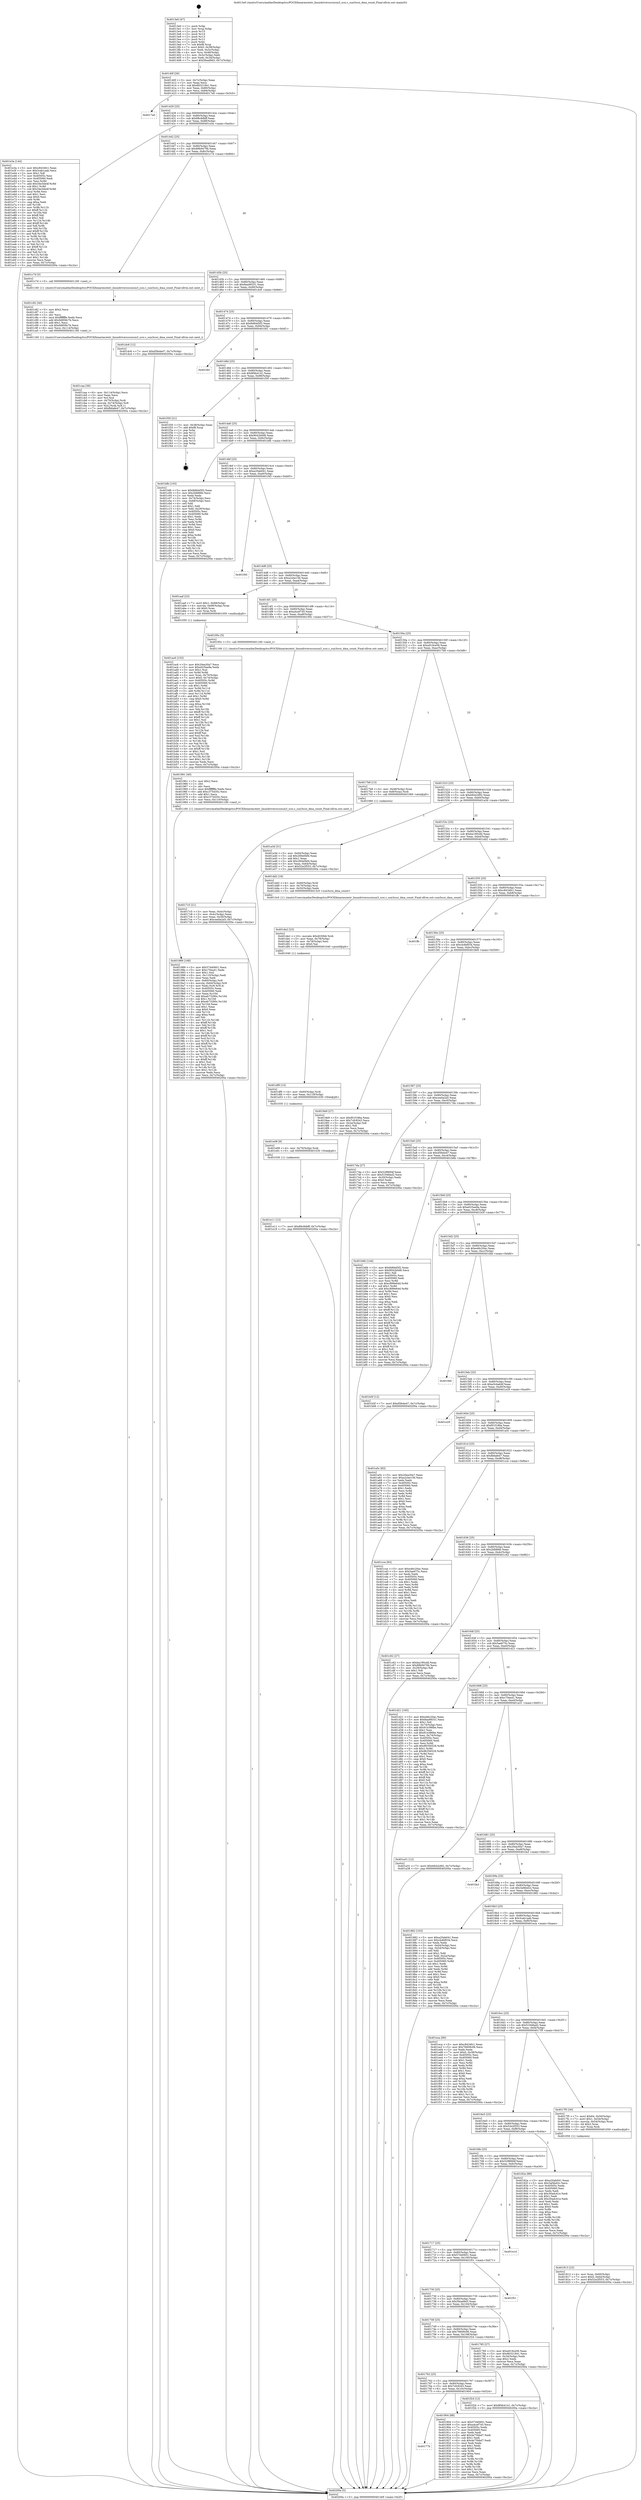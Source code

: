 digraph "0x4013e0" {
  label = "0x4013e0 (/mnt/c/Users/mathe/Desktop/tcc/POCII/binaries/extr_linuxdriversscsisun3_scsi.c_sun3scsi_dma_count_Final-ollvm.out::main(0))"
  labelloc = "t"
  node[shape=record]

  Entry [label="",width=0.3,height=0.3,shape=circle,fillcolor=black,style=filled]
  "0x40140f" [label="{
     0x40140f [26]\l
     | [instrs]\l
     &nbsp;&nbsp;0x40140f \<+3\>: mov -0x7c(%rbp),%eax\l
     &nbsp;&nbsp;0x401412 \<+2\>: mov %eax,%ecx\l
     &nbsp;&nbsp;0x401414 \<+6\>: sub $0x86321841,%ecx\l
     &nbsp;&nbsp;0x40141a \<+3\>: mov %eax,-0x80(%rbp)\l
     &nbsp;&nbsp;0x40141d \<+6\>: mov %ecx,-0x84(%rbp)\l
     &nbsp;&nbsp;0x401423 \<+6\>: je 00000000004017a0 \<main+0x3c0\>\l
  }"]
  "0x4017a0" [label="{
     0x4017a0\l
  }", style=dashed]
  "0x401429" [label="{
     0x401429 [25]\l
     | [instrs]\l
     &nbsp;&nbsp;0x401429 \<+5\>: jmp 000000000040142e \<main+0x4e\>\l
     &nbsp;&nbsp;0x40142e \<+3\>: mov -0x80(%rbp),%eax\l
     &nbsp;&nbsp;0x401431 \<+5\>: sub $0x88c8dbff,%eax\l
     &nbsp;&nbsp;0x401436 \<+6\>: mov %eax,-0x88(%rbp)\l
     &nbsp;&nbsp;0x40143c \<+6\>: je 0000000000401e3a \<main+0xa5a\>\l
  }"]
  Exit [label="",width=0.3,height=0.3,shape=circle,fillcolor=black,style=filled,peripheries=2]
  "0x401e3a" [label="{
     0x401e3a [144]\l
     | [instrs]\l
     &nbsp;&nbsp;0x401e3a \<+5\>: mov $0xc8434fc1,%eax\l
     &nbsp;&nbsp;0x401e3f \<+5\>: mov $0x3cab1aab,%ecx\l
     &nbsp;&nbsp;0x401e44 \<+2\>: mov $0x1,%dl\l
     &nbsp;&nbsp;0x401e46 \<+7\>: mov 0x40505c,%esi\l
     &nbsp;&nbsp;0x401e4d \<+7\>: mov 0x405060,%edi\l
     &nbsp;&nbsp;0x401e54 \<+3\>: mov %esi,%r8d\l
     &nbsp;&nbsp;0x401e57 \<+7\>: add $0x34e3de4f,%r8d\l
     &nbsp;&nbsp;0x401e5e \<+4\>: sub $0x1,%r8d\l
     &nbsp;&nbsp;0x401e62 \<+7\>: sub $0x34e3de4f,%r8d\l
     &nbsp;&nbsp;0x401e69 \<+4\>: imul %r8d,%esi\l
     &nbsp;&nbsp;0x401e6d \<+3\>: and $0x1,%esi\l
     &nbsp;&nbsp;0x401e70 \<+3\>: cmp $0x0,%esi\l
     &nbsp;&nbsp;0x401e73 \<+4\>: sete %r9b\l
     &nbsp;&nbsp;0x401e77 \<+3\>: cmp $0xa,%edi\l
     &nbsp;&nbsp;0x401e7a \<+4\>: setl %r10b\l
     &nbsp;&nbsp;0x401e7e \<+3\>: mov %r9b,%r11b\l
     &nbsp;&nbsp;0x401e81 \<+4\>: xor $0xff,%r11b\l
     &nbsp;&nbsp;0x401e85 \<+3\>: mov %r10b,%bl\l
     &nbsp;&nbsp;0x401e88 \<+3\>: xor $0xff,%bl\l
     &nbsp;&nbsp;0x401e8b \<+3\>: xor $0x1,%dl\l
     &nbsp;&nbsp;0x401e8e \<+3\>: mov %r11b,%r14b\l
     &nbsp;&nbsp;0x401e91 \<+4\>: and $0xff,%r14b\l
     &nbsp;&nbsp;0x401e95 \<+3\>: and %dl,%r9b\l
     &nbsp;&nbsp;0x401e98 \<+3\>: mov %bl,%r15b\l
     &nbsp;&nbsp;0x401e9b \<+4\>: and $0xff,%r15b\l
     &nbsp;&nbsp;0x401e9f \<+3\>: and %dl,%r10b\l
     &nbsp;&nbsp;0x401ea2 \<+3\>: or %r9b,%r14b\l
     &nbsp;&nbsp;0x401ea5 \<+3\>: or %r10b,%r15b\l
     &nbsp;&nbsp;0x401ea8 \<+3\>: xor %r15b,%r14b\l
     &nbsp;&nbsp;0x401eab \<+3\>: or %bl,%r11b\l
     &nbsp;&nbsp;0x401eae \<+4\>: xor $0xff,%r11b\l
     &nbsp;&nbsp;0x401eb2 \<+3\>: or $0x1,%dl\l
     &nbsp;&nbsp;0x401eb5 \<+3\>: and %dl,%r11b\l
     &nbsp;&nbsp;0x401eb8 \<+3\>: or %r11b,%r14b\l
     &nbsp;&nbsp;0x401ebb \<+4\>: test $0x1,%r14b\l
     &nbsp;&nbsp;0x401ebf \<+3\>: cmovne %ecx,%eax\l
     &nbsp;&nbsp;0x401ec2 \<+3\>: mov %eax,-0x7c(%rbp)\l
     &nbsp;&nbsp;0x401ec5 \<+5\>: jmp 000000000040200a \<main+0xc2a\>\l
  }"]
  "0x401442" [label="{
     0x401442 [25]\l
     | [instrs]\l
     &nbsp;&nbsp;0x401442 \<+5\>: jmp 0000000000401447 \<main+0x67\>\l
     &nbsp;&nbsp;0x401447 \<+3\>: mov -0x80(%rbp),%eax\l
     &nbsp;&nbsp;0x40144a \<+5\>: sub $0x89b9470b,%eax\l
     &nbsp;&nbsp;0x40144f \<+6\>: mov %eax,-0x8c(%rbp)\l
     &nbsp;&nbsp;0x401455 \<+6\>: je 0000000000401c7d \<main+0x89d\>\l
  }"]
  "0x401e11" [label="{
     0x401e11 [12]\l
     | [instrs]\l
     &nbsp;&nbsp;0x401e11 \<+7\>: movl $0x88c8dbff,-0x7c(%rbp)\l
     &nbsp;&nbsp;0x401e18 \<+5\>: jmp 000000000040200a \<main+0xc2a\>\l
  }"]
  "0x401c7d" [label="{
     0x401c7d [5]\l
     | [instrs]\l
     &nbsp;&nbsp;0x401c7d \<+5\>: call 0000000000401160 \<next_i\>\l
     | [calls]\l
     &nbsp;&nbsp;0x401160 \{1\} (/mnt/c/Users/mathe/Desktop/tcc/POCII/binaries/extr_linuxdriversscsisun3_scsi.c_sun3scsi_dma_count_Final-ollvm.out::next_i)\l
  }"]
  "0x40145b" [label="{
     0x40145b [25]\l
     | [instrs]\l
     &nbsp;&nbsp;0x40145b \<+5\>: jmp 0000000000401460 \<main+0x80\>\l
     &nbsp;&nbsp;0x401460 \<+3\>: mov -0x80(%rbp),%eax\l
     &nbsp;&nbsp;0x401463 \<+5\>: sub $0x8aa99331,%eax\l
     &nbsp;&nbsp;0x401468 \<+6\>: mov %eax,-0x90(%rbp)\l
     &nbsp;&nbsp;0x40146e \<+6\>: je 0000000000401dc6 \<main+0x9e6\>\l
  }"]
  "0x401e08" [label="{
     0x401e08 [9]\l
     | [instrs]\l
     &nbsp;&nbsp;0x401e08 \<+4\>: mov -0x70(%rbp),%rdi\l
     &nbsp;&nbsp;0x401e0c \<+5\>: call 0000000000401030 \<free@plt\>\l
     | [calls]\l
     &nbsp;&nbsp;0x401030 \{1\} (unknown)\l
  }"]
  "0x401dc6" [label="{
     0x401dc6 [12]\l
     | [instrs]\l
     &nbsp;&nbsp;0x401dc6 \<+7\>: movl $0xd5fe4e47,-0x7c(%rbp)\l
     &nbsp;&nbsp;0x401dcd \<+5\>: jmp 000000000040200a \<main+0xc2a\>\l
  }"]
  "0x401474" [label="{
     0x401474 [25]\l
     | [instrs]\l
     &nbsp;&nbsp;0x401474 \<+5\>: jmp 0000000000401479 \<main+0x99\>\l
     &nbsp;&nbsp;0x401479 \<+3\>: mov -0x80(%rbp),%eax\l
     &nbsp;&nbsp;0x40147c \<+5\>: sub $0x8d84d5f2,%eax\l
     &nbsp;&nbsp;0x401481 \<+6\>: mov %eax,-0x94(%rbp)\l
     &nbsp;&nbsp;0x401487 \<+6\>: je 0000000000401fd1 \<main+0xbf1\>\l
  }"]
  "0x401df9" [label="{
     0x401df9 [15]\l
     | [instrs]\l
     &nbsp;&nbsp;0x401df9 \<+4\>: mov -0x60(%rbp),%rdi\l
     &nbsp;&nbsp;0x401dfd \<+6\>: mov %eax,-0x118(%rbp)\l
     &nbsp;&nbsp;0x401e03 \<+5\>: call 0000000000401030 \<free@plt\>\l
     | [calls]\l
     &nbsp;&nbsp;0x401030 \{1\} (unknown)\l
  }"]
  "0x401fd1" [label="{
     0x401fd1\l
  }", style=dashed]
  "0x40148d" [label="{
     0x40148d [25]\l
     | [instrs]\l
     &nbsp;&nbsp;0x40148d \<+5\>: jmp 0000000000401492 \<main+0xb2\>\l
     &nbsp;&nbsp;0x401492 \<+3\>: mov -0x80(%rbp),%eax\l
     &nbsp;&nbsp;0x401495 \<+5\>: sub $0x8f4b4141,%eax\l
     &nbsp;&nbsp;0x40149a \<+6\>: mov %eax,-0x98(%rbp)\l
     &nbsp;&nbsp;0x4014a0 \<+6\>: je 0000000000401f30 \<main+0xb50\>\l
  }"]
  "0x401de2" [label="{
     0x401de2 [23]\l
     | [instrs]\l
     &nbsp;&nbsp;0x401de2 \<+10\>: movabs $0x4030b6,%rdi\l
     &nbsp;&nbsp;0x401dec \<+3\>: mov %eax,-0x78(%rbp)\l
     &nbsp;&nbsp;0x401def \<+3\>: mov -0x78(%rbp),%esi\l
     &nbsp;&nbsp;0x401df2 \<+2\>: mov $0x0,%al\l
     &nbsp;&nbsp;0x401df4 \<+5\>: call 0000000000401040 \<printf@plt\>\l
     | [calls]\l
     &nbsp;&nbsp;0x401040 \{1\} (unknown)\l
  }"]
  "0x401f30" [label="{
     0x401f30 [21]\l
     | [instrs]\l
     &nbsp;&nbsp;0x401f30 \<+3\>: mov -0x38(%rbp),%eax\l
     &nbsp;&nbsp;0x401f33 \<+7\>: add $0xf8,%rsp\l
     &nbsp;&nbsp;0x401f3a \<+1\>: pop %rbx\l
     &nbsp;&nbsp;0x401f3b \<+2\>: pop %r12\l
     &nbsp;&nbsp;0x401f3d \<+2\>: pop %r13\l
     &nbsp;&nbsp;0x401f3f \<+2\>: pop %r14\l
     &nbsp;&nbsp;0x401f41 \<+2\>: pop %r15\l
     &nbsp;&nbsp;0x401f43 \<+1\>: pop %rbp\l
     &nbsp;&nbsp;0x401f44 \<+1\>: ret\l
  }"]
  "0x4014a6" [label="{
     0x4014a6 [25]\l
     | [instrs]\l
     &nbsp;&nbsp;0x4014a6 \<+5\>: jmp 00000000004014ab \<main+0xcb\>\l
     &nbsp;&nbsp;0x4014ab \<+3\>: mov -0x80(%rbp),%eax\l
     &nbsp;&nbsp;0x4014ae \<+5\>: sub $0x9042b0d6,%eax\l
     &nbsp;&nbsp;0x4014b3 \<+6\>: mov %eax,-0x9c(%rbp)\l
     &nbsp;&nbsp;0x4014b9 \<+6\>: je 0000000000401bfb \<main+0x81b\>\l
  }"]
  "0x401caa" [label="{
     0x401caa [36]\l
     | [instrs]\l
     &nbsp;&nbsp;0x401caa \<+6\>: mov -0x114(%rbp),%ecx\l
     &nbsp;&nbsp;0x401cb0 \<+3\>: imul %eax,%ecx\l
     &nbsp;&nbsp;0x401cb3 \<+3\>: mov %cl,%sil\l
     &nbsp;&nbsp;0x401cb6 \<+4\>: mov -0x70(%rbp),%rdi\l
     &nbsp;&nbsp;0x401cba \<+4\>: movslq -0x74(%rbp),%r8\l
     &nbsp;&nbsp;0x401cbe \<+4\>: mov %sil,(%rdi,%r8,1)\l
     &nbsp;&nbsp;0x401cc2 \<+7\>: movl $0xfb6afe47,-0x7c(%rbp)\l
     &nbsp;&nbsp;0x401cc9 \<+5\>: jmp 000000000040200a \<main+0xc2a\>\l
  }"]
  "0x401bfb" [label="{
     0x401bfb [103]\l
     | [instrs]\l
     &nbsp;&nbsp;0x401bfb \<+5\>: mov $0x8d84d5f2,%eax\l
     &nbsp;&nbsp;0x401c00 \<+5\>: mov $0x2bfd66b,%ecx\l
     &nbsp;&nbsp;0x401c05 \<+2\>: xor %edx,%edx\l
     &nbsp;&nbsp;0x401c07 \<+3\>: mov -0x74(%rbp),%esi\l
     &nbsp;&nbsp;0x401c0a \<+3\>: cmp -0x68(%rbp),%esi\l
     &nbsp;&nbsp;0x401c0d \<+4\>: setl %dil\l
     &nbsp;&nbsp;0x401c11 \<+4\>: and $0x1,%dil\l
     &nbsp;&nbsp;0x401c15 \<+4\>: mov %dil,-0x29(%rbp)\l
     &nbsp;&nbsp;0x401c19 \<+7\>: mov 0x40505c,%esi\l
     &nbsp;&nbsp;0x401c20 \<+8\>: mov 0x405060,%r8d\l
     &nbsp;&nbsp;0x401c28 \<+3\>: sub $0x1,%edx\l
     &nbsp;&nbsp;0x401c2b \<+3\>: mov %esi,%r9d\l
     &nbsp;&nbsp;0x401c2e \<+3\>: add %edx,%r9d\l
     &nbsp;&nbsp;0x401c31 \<+4\>: imul %r9d,%esi\l
     &nbsp;&nbsp;0x401c35 \<+3\>: and $0x1,%esi\l
     &nbsp;&nbsp;0x401c38 \<+3\>: cmp $0x0,%esi\l
     &nbsp;&nbsp;0x401c3b \<+4\>: sete %dil\l
     &nbsp;&nbsp;0x401c3f \<+4\>: cmp $0xa,%r8d\l
     &nbsp;&nbsp;0x401c43 \<+4\>: setl %r10b\l
     &nbsp;&nbsp;0x401c47 \<+3\>: mov %dil,%r11b\l
     &nbsp;&nbsp;0x401c4a \<+3\>: and %r10b,%r11b\l
     &nbsp;&nbsp;0x401c4d \<+3\>: xor %r10b,%dil\l
     &nbsp;&nbsp;0x401c50 \<+3\>: or %dil,%r11b\l
     &nbsp;&nbsp;0x401c53 \<+4\>: test $0x1,%r11b\l
     &nbsp;&nbsp;0x401c57 \<+3\>: cmovne %ecx,%eax\l
     &nbsp;&nbsp;0x401c5a \<+3\>: mov %eax,-0x7c(%rbp)\l
     &nbsp;&nbsp;0x401c5d \<+5\>: jmp 000000000040200a \<main+0xc2a\>\l
  }"]
  "0x4014bf" [label="{
     0x4014bf [25]\l
     | [instrs]\l
     &nbsp;&nbsp;0x4014bf \<+5\>: jmp 00000000004014c4 \<main+0xe4\>\l
     &nbsp;&nbsp;0x4014c4 \<+3\>: mov -0x80(%rbp),%eax\l
     &nbsp;&nbsp;0x4014c7 \<+5\>: sub $0xa20ab041,%eax\l
     &nbsp;&nbsp;0x4014cc \<+6\>: mov %eax,-0xa0(%rbp)\l
     &nbsp;&nbsp;0x4014d2 \<+6\>: je 0000000000401f45 \<main+0xb65\>\l
  }"]
  "0x401c82" [label="{
     0x401c82 [40]\l
     | [instrs]\l
     &nbsp;&nbsp;0x401c82 \<+5\>: mov $0x2,%ecx\l
     &nbsp;&nbsp;0x401c87 \<+1\>: cltd\l
     &nbsp;&nbsp;0x401c88 \<+2\>: idiv %ecx\l
     &nbsp;&nbsp;0x401c8a \<+6\>: imul $0xfffffffe,%edx,%ecx\l
     &nbsp;&nbsp;0x401c90 \<+6\>: add $0x9d958c7b,%ecx\l
     &nbsp;&nbsp;0x401c96 \<+3\>: add $0x1,%ecx\l
     &nbsp;&nbsp;0x401c99 \<+6\>: sub $0x9d958c7b,%ecx\l
     &nbsp;&nbsp;0x401c9f \<+6\>: mov %ecx,-0x114(%rbp)\l
     &nbsp;&nbsp;0x401ca5 \<+5\>: call 0000000000401160 \<next_i\>\l
     | [calls]\l
     &nbsp;&nbsp;0x401160 \{1\} (/mnt/c/Users/mathe/Desktop/tcc/POCII/binaries/extr_linuxdriversscsisun3_scsi.c_sun3scsi_dma_count_Final-ollvm.out::next_i)\l
  }"]
  "0x401f45" [label="{
     0x401f45\l
  }", style=dashed]
  "0x4014d8" [label="{
     0x4014d8 [25]\l
     | [instrs]\l
     &nbsp;&nbsp;0x4014d8 \<+5\>: jmp 00000000004014dd \<main+0xfd\>\l
     &nbsp;&nbsp;0x4014dd \<+3\>: mov -0x80(%rbp),%eax\l
     &nbsp;&nbsp;0x4014e0 \<+5\>: sub $0xa2cbe156,%eax\l
     &nbsp;&nbsp;0x4014e5 \<+6\>: mov %eax,-0xa4(%rbp)\l
     &nbsp;&nbsp;0x4014eb \<+6\>: je 0000000000401aaf \<main+0x6cf\>\l
  }"]
  "0x401ac6" [label="{
     0x401ac6 [153]\l
     | [instrs]\l
     &nbsp;&nbsp;0x401ac6 \<+5\>: mov $0x20ea30a7,%ecx\l
     &nbsp;&nbsp;0x401acb \<+5\>: mov $0xe025ee9a,%edx\l
     &nbsp;&nbsp;0x401ad0 \<+3\>: mov $0x1,%sil\l
     &nbsp;&nbsp;0x401ad3 \<+3\>: xor %r8d,%r8d\l
     &nbsp;&nbsp;0x401ad6 \<+4\>: mov %rax,-0x70(%rbp)\l
     &nbsp;&nbsp;0x401ada \<+7\>: movl $0x0,-0x74(%rbp)\l
     &nbsp;&nbsp;0x401ae1 \<+8\>: mov 0x40505c,%r9d\l
     &nbsp;&nbsp;0x401ae9 \<+8\>: mov 0x405060,%r10d\l
     &nbsp;&nbsp;0x401af1 \<+4\>: sub $0x1,%r8d\l
     &nbsp;&nbsp;0x401af5 \<+3\>: mov %r9d,%r11d\l
     &nbsp;&nbsp;0x401af8 \<+3\>: add %r8d,%r11d\l
     &nbsp;&nbsp;0x401afb \<+4\>: imul %r11d,%r9d\l
     &nbsp;&nbsp;0x401aff \<+4\>: and $0x1,%r9d\l
     &nbsp;&nbsp;0x401b03 \<+4\>: cmp $0x0,%r9d\l
     &nbsp;&nbsp;0x401b07 \<+3\>: sete %bl\l
     &nbsp;&nbsp;0x401b0a \<+4\>: cmp $0xa,%r10d\l
     &nbsp;&nbsp;0x401b0e \<+4\>: setl %r14b\l
     &nbsp;&nbsp;0x401b12 \<+3\>: mov %bl,%r15b\l
     &nbsp;&nbsp;0x401b15 \<+4\>: xor $0xff,%r15b\l
     &nbsp;&nbsp;0x401b19 \<+3\>: mov %r14b,%r12b\l
     &nbsp;&nbsp;0x401b1c \<+4\>: xor $0xff,%r12b\l
     &nbsp;&nbsp;0x401b20 \<+4\>: xor $0x1,%sil\l
     &nbsp;&nbsp;0x401b24 \<+3\>: mov %r15b,%r13b\l
     &nbsp;&nbsp;0x401b27 \<+4\>: and $0xff,%r13b\l
     &nbsp;&nbsp;0x401b2b \<+3\>: and %sil,%bl\l
     &nbsp;&nbsp;0x401b2e \<+3\>: mov %r12b,%al\l
     &nbsp;&nbsp;0x401b31 \<+2\>: and $0xff,%al\l
     &nbsp;&nbsp;0x401b33 \<+3\>: and %sil,%r14b\l
     &nbsp;&nbsp;0x401b36 \<+3\>: or %bl,%r13b\l
     &nbsp;&nbsp;0x401b39 \<+3\>: or %r14b,%al\l
     &nbsp;&nbsp;0x401b3c \<+3\>: xor %al,%r13b\l
     &nbsp;&nbsp;0x401b3f \<+3\>: or %r12b,%r15b\l
     &nbsp;&nbsp;0x401b42 \<+4\>: xor $0xff,%r15b\l
     &nbsp;&nbsp;0x401b46 \<+4\>: or $0x1,%sil\l
     &nbsp;&nbsp;0x401b4a \<+3\>: and %sil,%r15b\l
     &nbsp;&nbsp;0x401b4d \<+3\>: or %r15b,%r13b\l
     &nbsp;&nbsp;0x401b50 \<+4\>: test $0x1,%r13b\l
     &nbsp;&nbsp;0x401b54 \<+3\>: cmovne %edx,%ecx\l
     &nbsp;&nbsp;0x401b57 \<+3\>: mov %ecx,-0x7c(%rbp)\l
     &nbsp;&nbsp;0x401b5a \<+5\>: jmp 000000000040200a \<main+0xc2a\>\l
  }"]
  "0x401aaf" [label="{
     0x401aaf [23]\l
     | [instrs]\l
     &nbsp;&nbsp;0x401aaf \<+7\>: movl $0x1,-0x68(%rbp)\l
     &nbsp;&nbsp;0x401ab6 \<+4\>: movslq -0x68(%rbp),%rax\l
     &nbsp;&nbsp;0x401aba \<+4\>: shl $0x0,%rax\l
     &nbsp;&nbsp;0x401abe \<+3\>: mov %rax,%rdi\l
     &nbsp;&nbsp;0x401ac1 \<+5\>: call 0000000000401050 \<malloc@plt\>\l
     | [calls]\l
     &nbsp;&nbsp;0x401050 \{1\} (unknown)\l
  }"]
  "0x4014f1" [label="{
     0x4014f1 [25]\l
     | [instrs]\l
     &nbsp;&nbsp;0x4014f1 \<+5\>: jmp 00000000004014f6 \<main+0x116\>\l
     &nbsp;&nbsp;0x4014f6 \<+3\>: mov -0x80(%rbp),%eax\l
     &nbsp;&nbsp;0x4014f9 \<+5\>: sub $0xa4cef745,%eax\l
     &nbsp;&nbsp;0x4014fe \<+6\>: mov %eax,-0xa8(%rbp)\l
     &nbsp;&nbsp;0x401504 \<+6\>: je 000000000040195c \<main+0x57c\>\l
  }"]
  "0x401989" [label="{
     0x401989 [168]\l
     | [instrs]\l
     &nbsp;&nbsp;0x401989 \<+5\>: mov $0x57d40601,%ecx\l
     &nbsp;&nbsp;0x40198e \<+5\>: mov $0xc70ea41,%edx\l
     &nbsp;&nbsp;0x401993 \<+3\>: mov $0x1,%sil\l
     &nbsp;&nbsp;0x401996 \<+6\>: mov -0x110(%rbp),%edi\l
     &nbsp;&nbsp;0x40199c \<+3\>: imul %eax,%edi\l
     &nbsp;&nbsp;0x40199f \<+4\>: mov -0x60(%rbp),%r8\l
     &nbsp;&nbsp;0x4019a3 \<+4\>: movslq -0x64(%rbp),%r9\l
     &nbsp;&nbsp;0x4019a7 \<+4\>: mov %edi,(%r8,%r9,4)\l
     &nbsp;&nbsp;0x4019ab \<+7\>: mov 0x40505c,%eax\l
     &nbsp;&nbsp;0x4019b2 \<+7\>: mov 0x405060,%edi\l
     &nbsp;&nbsp;0x4019b9 \<+3\>: mov %eax,%r10d\l
     &nbsp;&nbsp;0x4019bc \<+7\>: add $0xeb73280c,%r10d\l
     &nbsp;&nbsp;0x4019c3 \<+4\>: sub $0x1,%r10d\l
     &nbsp;&nbsp;0x4019c7 \<+7\>: sub $0xeb73280c,%r10d\l
     &nbsp;&nbsp;0x4019ce \<+4\>: imul %r10d,%eax\l
     &nbsp;&nbsp;0x4019d2 \<+3\>: and $0x1,%eax\l
     &nbsp;&nbsp;0x4019d5 \<+3\>: cmp $0x0,%eax\l
     &nbsp;&nbsp;0x4019d8 \<+4\>: sete %r11b\l
     &nbsp;&nbsp;0x4019dc \<+3\>: cmp $0xa,%edi\l
     &nbsp;&nbsp;0x4019df \<+3\>: setl %bl\l
     &nbsp;&nbsp;0x4019e2 \<+3\>: mov %r11b,%r14b\l
     &nbsp;&nbsp;0x4019e5 \<+4\>: xor $0xff,%r14b\l
     &nbsp;&nbsp;0x4019e9 \<+3\>: mov %bl,%r15b\l
     &nbsp;&nbsp;0x4019ec \<+4\>: xor $0xff,%r15b\l
     &nbsp;&nbsp;0x4019f0 \<+4\>: xor $0x1,%sil\l
     &nbsp;&nbsp;0x4019f4 \<+3\>: mov %r14b,%r12b\l
     &nbsp;&nbsp;0x4019f7 \<+4\>: and $0xff,%r12b\l
     &nbsp;&nbsp;0x4019fb \<+3\>: and %sil,%r11b\l
     &nbsp;&nbsp;0x4019fe \<+3\>: mov %r15b,%r13b\l
     &nbsp;&nbsp;0x401a01 \<+4\>: and $0xff,%r13b\l
     &nbsp;&nbsp;0x401a05 \<+3\>: and %sil,%bl\l
     &nbsp;&nbsp;0x401a08 \<+3\>: or %r11b,%r12b\l
     &nbsp;&nbsp;0x401a0b \<+3\>: or %bl,%r13b\l
     &nbsp;&nbsp;0x401a0e \<+3\>: xor %r13b,%r12b\l
     &nbsp;&nbsp;0x401a11 \<+3\>: or %r15b,%r14b\l
     &nbsp;&nbsp;0x401a14 \<+4\>: xor $0xff,%r14b\l
     &nbsp;&nbsp;0x401a18 \<+4\>: or $0x1,%sil\l
     &nbsp;&nbsp;0x401a1c \<+3\>: and %sil,%r14b\l
     &nbsp;&nbsp;0x401a1f \<+3\>: or %r14b,%r12b\l
     &nbsp;&nbsp;0x401a22 \<+4\>: test $0x1,%r12b\l
     &nbsp;&nbsp;0x401a26 \<+3\>: cmovne %edx,%ecx\l
     &nbsp;&nbsp;0x401a29 \<+3\>: mov %ecx,-0x7c(%rbp)\l
     &nbsp;&nbsp;0x401a2c \<+5\>: jmp 000000000040200a \<main+0xc2a\>\l
  }"]
  "0x40195c" [label="{
     0x40195c [5]\l
     | [instrs]\l
     &nbsp;&nbsp;0x40195c \<+5\>: call 0000000000401160 \<next_i\>\l
     | [calls]\l
     &nbsp;&nbsp;0x401160 \{1\} (/mnt/c/Users/mathe/Desktop/tcc/POCII/binaries/extr_linuxdriversscsisun3_scsi.c_sun3scsi_dma_count_Final-ollvm.out::next_i)\l
  }"]
  "0x40150a" [label="{
     0x40150a [25]\l
     | [instrs]\l
     &nbsp;&nbsp;0x40150a \<+5\>: jmp 000000000040150f \<main+0x12f\>\l
     &nbsp;&nbsp;0x40150f \<+3\>: mov -0x80(%rbp),%eax\l
     &nbsp;&nbsp;0x401512 \<+5\>: sub $0xa919ce56,%eax\l
     &nbsp;&nbsp;0x401517 \<+6\>: mov %eax,-0xac(%rbp)\l
     &nbsp;&nbsp;0x40151d \<+6\>: je 00000000004017b8 \<main+0x3d8\>\l
  }"]
  "0x401961" [label="{
     0x401961 [40]\l
     | [instrs]\l
     &nbsp;&nbsp;0x401961 \<+5\>: mov $0x2,%ecx\l
     &nbsp;&nbsp;0x401966 \<+1\>: cltd\l
     &nbsp;&nbsp;0x401967 \<+2\>: idiv %ecx\l
     &nbsp;&nbsp;0x401969 \<+6\>: imul $0xfffffffe,%edx,%ecx\l
     &nbsp;&nbsp;0x40196f \<+6\>: add $0xc375d35c,%ecx\l
     &nbsp;&nbsp;0x401975 \<+3\>: add $0x1,%ecx\l
     &nbsp;&nbsp;0x401978 \<+6\>: sub $0xc375d35c,%ecx\l
     &nbsp;&nbsp;0x40197e \<+6\>: mov %ecx,-0x110(%rbp)\l
     &nbsp;&nbsp;0x401984 \<+5\>: call 0000000000401160 \<next_i\>\l
     | [calls]\l
     &nbsp;&nbsp;0x401160 \{1\} (/mnt/c/Users/mathe/Desktop/tcc/POCII/binaries/extr_linuxdriversscsisun3_scsi.c_sun3scsi_dma_count_Final-ollvm.out::next_i)\l
  }"]
  "0x4017b8" [label="{
     0x4017b8 [13]\l
     | [instrs]\l
     &nbsp;&nbsp;0x4017b8 \<+4\>: mov -0x48(%rbp),%rax\l
     &nbsp;&nbsp;0x4017bc \<+4\>: mov 0x8(%rax),%rdi\l
     &nbsp;&nbsp;0x4017c0 \<+5\>: call 0000000000401060 \<atoi@plt\>\l
     | [calls]\l
     &nbsp;&nbsp;0x401060 \{1\} (unknown)\l
  }"]
  "0x401523" [label="{
     0x401523 [25]\l
     | [instrs]\l
     &nbsp;&nbsp;0x401523 \<+5\>: jmp 0000000000401528 \<main+0x148\>\l
     &nbsp;&nbsp;0x401528 \<+3\>: mov -0x80(%rbp),%eax\l
     &nbsp;&nbsp;0x40152b \<+5\>: sub $0xb9cb2d92,%eax\l
     &nbsp;&nbsp;0x401530 \<+6\>: mov %eax,-0xb0(%rbp)\l
     &nbsp;&nbsp;0x401536 \<+6\>: je 0000000000401a3d \<main+0x65d\>\l
  }"]
  "0x40177b" [label="{
     0x40177b\l
  }", style=dashed]
  "0x401a3d" [label="{
     0x401a3d [31]\l
     | [instrs]\l
     &nbsp;&nbsp;0x401a3d \<+3\>: mov -0x64(%rbp),%eax\l
     &nbsp;&nbsp;0x401a40 \<+5\>: sub $0x260e0bf4,%eax\l
     &nbsp;&nbsp;0x401a45 \<+3\>: add $0x1,%eax\l
     &nbsp;&nbsp;0x401a48 \<+5\>: add $0x260e0bf4,%eax\l
     &nbsp;&nbsp;0x401a4d \<+3\>: mov %eax,-0x64(%rbp)\l
     &nbsp;&nbsp;0x401a50 \<+7\>: movl $0x52e2f553,-0x7c(%rbp)\l
     &nbsp;&nbsp;0x401a57 \<+5\>: jmp 000000000040200a \<main+0xc2a\>\l
  }"]
  "0x40153c" [label="{
     0x40153c [25]\l
     | [instrs]\l
     &nbsp;&nbsp;0x40153c \<+5\>: jmp 0000000000401541 \<main+0x161\>\l
     &nbsp;&nbsp;0x401541 \<+3\>: mov -0x80(%rbp),%eax\l
     &nbsp;&nbsp;0x401544 \<+5\>: sub $0xba190cdd,%eax\l
     &nbsp;&nbsp;0x401549 \<+6\>: mov %eax,-0xb4(%rbp)\l
     &nbsp;&nbsp;0x40154f \<+6\>: je 0000000000401dd2 \<main+0x9f2\>\l
  }"]
  "0x401904" [label="{
     0x401904 [88]\l
     | [instrs]\l
     &nbsp;&nbsp;0x401904 \<+5\>: mov $0x57d40601,%eax\l
     &nbsp;&nbsp;0x401909 \<+5\>: mov $0xa4cef745,%ecx\l
     &nbsp;&nbsp;0x40190e \<+7\>: mov 0x40505c,%edx\l
     &nbsp;&nbsp;0x401915 \<+7\>: mov 0x405060,%esi\l
     &nbsp;&nbsp;0x40191c \<+2\>: mov %edx,%edi\l
     &nbsp;&nbsp;0x40191e \<+6\>: add $0x4e75bbd7,%edi\l
     &nbsp;&nbsp;0x401924 \<+3\>: sub $0x1,%edi\l
     &nbsp;&nbsp;0x401927 \<+6\>: sub $0x4e75bbd7,%edi\l
     &nbsp;&nbsp;0x40192d \<+3\>: imul %edi,%edx\l
     &nbsp;&nbsp;0x401930 \<+3\>: and $0x1,%edx\l
     &nbsp;&nbsp;0x401933 \<+3\>: cmp $0x0,%edx\l
     &nbsp;&nbsp;0x401936 \<+4\>: sete %r8b\l
     &nbsp;&nbsp;0x40193a \<+3\>: cmp $0xa,%esi\l
     &nbsp;&nbsp;0x40193d \<+4\>: setl %r9b\l
     &nbsp;&nbsp;0x401941 \<+3\>: mov %r8b,%r10b\l
     &nbsp;&nbsp;0x401944 \<+3\>: and %r9b,%r10b\l
     &nbsp;&nbsp;0x401947 \<+3\>: xor %r9b,%r8b\l
     &nbsp;&nbsp;0x40194a \<+3\>: or %r8b,%r10b\l
     &nbsp;&nbsp;0x40194d \<+4\>: test $0x1,%r10b\l
     &nbsp;&nbsp;0x401951 \<+3\>: cmovne %ecx,%eax\l
     &nbsp;&nbsp;0x401954 \<+3\>: mov %eax,-0x7c(%rbp)\l
     &nbsp;&nbsp;0x401957 \<+5\>: jmp 000000000040200a \<main+0xc2a\>\l
  }"]
  "0x401dd2" [label="{
     0x401dd2 [16]\l
     | [instrs]\l
     &nbsp;&nbsp;0x401dd2 \<+4\>: mov -0x60(%rbp),%rdi\l
     &nbsp;&nbsp;0x401dd6 \<+4\>: mov -0x70(%rbp),%rsi\l
     &nbsp;&nbsp;0x401dda \<+3\>: mov -0x50(%rbp),%edx\l
     &nbsp;&nbsp;0x401ddd \<+5\>: call 00000000004013c0 \<sun3scsi_dma_count\>\l
     | [calls]\l
     &nbsp;&nbsp;0x4013c0 \{1\} (/mnt/c/Users/mathe/Desktop/tcc/POCII/binaries/extr_linuxdriversscsisun3_scsi.c_sun3scsi_dma_count_Final-ollvm.out::sun3scsi_dma_count)\l
  }"]
  "0x401555" [label="{
     0x401555 [25]\l
     | [instrs]\l
     &nbsp;&nbsp;0x401555 \<+5\>: jmp 000000000040155a \<main+0x17a\>\l
     &nbsp;&nbsp;0x40155a \<+3\>: mov -0x80(%rbp),%eax\l
     &nbsp;&nbsp;0x40155d \<+5\>: sub $0xc8434fc1,%eax\l
     &nbsp;&nbsp;0x401562 \<+6\>: mov %eax,-0xb8(%rbp)\l
     &nbsp;&nbsp;0x401568 \<+6\>: je 0000000000401ffc \<main+0xc1c\>\l
  }"]
  "0x401762" [label="{
     0x401762 [25]\l
     | [instrs]\l
     &nbsp;&nbsp;0x401762 \<+5\>: jmp 0000000000401767 \<main+0x387\>\l
     &nbsp;&nbsp;0x401767 \<+3\>: mov -0x80(%rbp),%eax\l
     &nbsp;&nbsp;0x40176a \<+5\>: sub $0x7cfc9343,%eax\l
     &nbsp;&nbsp;0x40176f \<+6\>: mov %eax,-0x10c(%rbp)\l
     &nbsp;&nbsp;0x401775 \<+6\>: je 0000000000401904 \<main+0x524\>\l
  }"]
  "0x401ffc" [label="{
     0x401ffc\l
  }", style=dashed]
  "0x40156e" [label="{
     0x40156e [25]\l
     | [instrs]\l
     &nbsp;&nbsp;0x40156e \<+5\>: jmp 0000000000401573 \<main+0x193\>\l
     &nbsp;&nbsp;0x401573 \<+3\>: mov -0x80(%rbp),%eax\l
     &nbsp;&nbsp;0x401576 \<+5\>: sub $0xcb4bf034,%eax\l
     &nbsp;&nbsp;0x40157b \<+6\>: mov %eax,-0xbc(%rbp)\l
     &nbsp;&nbsp;0x401581 \<+6\>: je 00000000004018e9 \<main+0x509\>\l
  }"]
  "0x401f24" [label="{
     0x401f24 [12]\l
     | [instrs]\l
     &nbsp;&nbsp;0x401f24 \<+7\>: movl $0x8f4b4141,-0x7c(%rbp)\l
     &nbsp;&nbsp;0x401f2b \<+5\>: jmp 000000000040200a \<main+0xc2a\>\l
  }"]
  "0x4018e9" [label="{
     0x4018e9 [27]\l
     | [instrs]\l
     &nbsp;&nbsp;0x4018e9 \<+5\>: mov $0xf01f186a,%eax\l
     &nbsp;&nbsp;0x4018ee \<+5\>: mov $0x7cfc9343,%ecx\l
     &nbsp;&nbsp;0x4018f3 \<+3\>: mov -0x2a(%rbp),%dl\l
     &nbsp;&nbsp;0x4018f6 \<+3\>: test $0x1,%dl\l
     &nbsp;&nbsp;0x4018f9 \<+3\>: cmovne %ecx,%eax\l
     &nbsp;&nbsp;0x4018fc \<+3\>: mov %eax,-0x7c(%rbp)\l
     &nbsp;&nbsp;0x4018ff \<+5\>: jmp 000000000040200a \<main+0xc2a\>\l
  }"]
  "0x401587" [label="{
     0x401587 [25]\l
     | [instrs]\l
     &nbsp;&nbsp;0x401587 \<+5\>: jmp 000000000040158c \<main+0x1ac\>\l
     &nbsp;&nbsp;0x40158c \<+3\>: mov -0x80(%rbp),%eax\l
     &nbsp;&nbsp;0x40158f \<+5\>: sub $0xcea0a2a5,%eax\l
     &nbsp;&nbsp;0x401594 \<+6\>: mov %eax,-0xc0(%rbp)\l
     &nbsp;&nbsp;0x40159a \<+6\>: je 00000000004017da \<main+0x3fa\>\l
  }"]
  "0x401813" [label="{
     0x401813 [23]\l
     | [instrs]\l
     &nbsp;&nbsp;0x401813 \<+4\>: mov %rax,-0x60(%rbp)\l
     &nbsp;&nbsp;0x401817 \<+7\>: movl $0x0,-0x64(%rbp)\l
     &nbsp;&nbsp;0x40181e \<+7\>: movl $0x52e2f553,-0x7c(%rbp)\l
     &nbsp;&nbsp;0x401825 \<+5\>: jmp 000000000040200a \<main+0xc2a\>\l
  }"]
  "0x4017da" [label="{
     0x4017da [27]\l
     | [instrs]\l
     &nbsp;&nbsp;0x4017da \<+5\>: mov $0x52f8894f,%eax\l
     &nbsp;&nbsp;0x4017df \<+5\>: mov $0x51948ad2,%ecx\l
     &nbsp;&nbsp;0x4017e4 \<+3\>: mov -0x30(%rbp),%edx\l
     &nbsp;&nbsp;0x4017e7 \<+3\>: cmp $0x0,%edx\l
     &nbsp;&nbsp;0x4017ea \<+3\>: cmove %ecx,%eax\l
     &nbsp;&nbsp;0x4017ed \<+3\>: mov %eax,-0x7c(%rbp)\l
     &nbsp;&nbsp;0x4017f0 \<+5\>: jmp 000000000040200a \<main+0xc2a\>\l
  }"]
  "0x4015a0" [label="{
     0x4015a0 [25]\l
     | [instrs]\l
     &nbsp;&nbsp;0x4015a0 \<+5\>: jmp 00000000004015a5 \<main+0x1c5\>\l
     &nbsp;&nbsp;0x4015a5 \<+3\>: mov -0x80(%rbp),%eax\l
     &nbsp;&nbsp;0x4015a8 \<+5\>: sub $0xd5fe4e47,%eax\l
     &nbsp;&nbsp;0x4015ad \<+6\>: mov %eax,-0xc4(%rbp)\l
     &nbsp;&nbsp;0x4015b3 \<+6\>: je 0000000000401b6b \<main+0x78b\>\l
  }"]
  "0x4017c5" [label="{
     0x4017c5 [21]\l
     | [instrs]\l
     &nbsp;&nbsp;0x4017c5 \<+3\>: mov %eax,-0x4c(%rbp)\l
     &nbsp;&nbsp;0x4017c8 \<+3\>: mov -0x4c(%rbp),%eax\l
     &nbsp;&nbsp;0x4017cb \<+3\>: mov %eax,-0x30(%rbp)\l
     &nbsp;&nbsp;0x4017ce \<+7\>: movl $0xcea0a2a5,-0x7c(%rbp)\l
     &nbsp;&nbsp;0x4017d5 \<+5\>: jmp 000000000040200a \<main+0xc2a\>\l
  }"]
  "0x401b6b" [label="{
     0x401b6b [144]\l
     | [instrs]\l
     &nbsp;&nbsp;0x401b6b \<+5\>: mov $0x8d84d5f2,%eax\l
     &nbsp;&nbsp;0x401b70 \<+5\>: mov $0x9042b0d6,%ecx\l
     &nbsp;&nbsp;0x401b75 \<+2\>: mov $0x1,%dl\l
     &nbsp;&nbsp;0x401b77 \<+7\>: mov 0x40505c,%esi\l
     &nbsp;&nbsp;0x401b7e \<+7\>: mov 0x405060,%edi\l
     &nbsp;&nbsp;0x401b85 \<+3\>: mov %esi,%r8d\l
     &nbsp;&nbsp;0x401b88 \<+7\>: sub $0xc899e64d,%r8d\l
     &nbsp;&nbsp;0x401b8f \<+4\>: sub $0x1,%r8d\l
     &nbsp;&nbsp;0x401b93 \<+7\>: add $0xc899e64d,%r8d\l
     &nbsp;&nbsp;0x401b9a \<+4\>: imul %r8d,%esi\l
     &nbsp;&nbsp;0x401b9e \<+3\>: and $0x1,%esi\l
     &nbsp;&nbsp;0x401ba1 \<+3\>: cmp $0x0,%esi\l
     &nbsp;&nbsp;0x401ba4 \<+4\>: sete %r9b\l
     &nbsp;&nbsp;0x401ba8 \<+3\>: cmp $0xa,%edi\l
     &nbsp;&nbsp;0x401bab \<+4\>: setl %r10b\l
     &nbsp;&nbsp;0x401baf \<+3\>: mov %r9b,%r11b\l
     &nbsp;&nbsp;0x401bb2 \<+4\>: xor $0xff,%r11b\l
     &nbsp;&nbsp;0x401bb6 \<+3\>: mov %r10b,%bl\l
     &nbsp;&nbsp;0x401bb9 \<+3\>: xor $0xff,%bl\l
     &nbsp;&nbsp;0x401bbc \<+3\>: xor $0x1,%dl\l
     &nbsp;&nbsp;0x401bbf \<+3\>: mov %r11b,%r14b\l
     &nbsp;&nbsp;0x401bc2 \<+4\>: and $0xff,%r14b\l
     &nbsp;&nbsp;0x401bc6 \<+3\>: and %dl,%r9b\l
     &nbsp;&nbsp;0x401bc9 \<+3\>: mov %bl,%r15b\l
     &nbsp;&nbsp;0x401bcc \<+4\>: and $0xff,%r15b\l
     &nbsp;&nbsp;0x401bd0 \<+3\>: and %dl,%r10b\l
     &nbsp;&nbsp;0x401bd3 \<+3\>: or %r9b,%r14b\l
     &nbsp;&nbsp;0x401bd6 \<+3\>: or %r10b,%r15b\l
     &nbsp;&nbsp;0x401bd9 \<+3\>: xor %r15b,%r14b\l
     &nbsp;&nbsp;0x401bdc \<+3\>: or %bl,%r11b\l
     &nbsp;&nbsp;0x401bdf \<+4\>: xor $0xff,%r11b\l
     &nbsp;&nbsp;0x401be3 \<+3\>: or $0x1,%dl\l
     &nbsp;&nbsp;0x401be6 \<+3\>: and %dl,%r11b\l
     &nbsp;&nbsp;0x401be9 \<+3\>: or %r11b,%r14b\l
     &nbsp;&nbsp;0x401bec \<+4\>: test $0x1,%r14b\l
     &nbsp;&nbsp;0x401bf0 \<+3\>: cmovne %ecx,%eax\l
     &nbsp;&nbsp;0x401bf3 \<+3\>: mov %eax,-0x7c(%rbp)\l
     &nbsp;&nbsp;0x401bf6 \<+5\>: jmp 000000000040200a \<main+0xc2a\>\l
  }"]
  "0x4015b9" [label="{
     0x4015b9 [25]\l
     | [instrs]\l
     &nbsp;&nbsp;0x4015b9 \<+5\>: jmp 00000000004015be \<main+0x1de\>\l
     &nbsp;&nbsp;0x4015be \<+3\>: mov -0x80(%rbp),%eax\l
     &nbsp;&nbsp;0x4015c1 \<+5\>: sub $0xe025ee9a,%eax\l
     &nbsp;&nbsp;0x4015c6 \<+6\>: mov %eax,-0xc8(%rbp)\l
     &nbsp;&nbsp;0x4015cc \<+6\>: je 0000000000401b5f \<main+0x77f\>\l
  }"]
  "0x4013e0" [label="{
     0x4013e0 [47]\l
     | [instrs]\l
     &nbsp;&nbsp;0x4013e0 \<+1\>: push %rbp\l
     &nbsp;&nbsp;0x4013e1 \<+3\>: mov %rsp,%rbp\l
     &nbsp;&nbsp;0x4013e4 \<+2\>: push %r15\l
     &nbsp;&nbsp;0x4013e6 \<+2\>: push %r14\l
     &nbsp;&nbsp;0x4013e8 \<+2\>: push %r13\l
     &nbsp;&nbsp;0x4013ea \<+2\>: push %r12\l
     &nbsp;&nbsp;0x4013ec \<+1\>: push %rbx\l
     &nbsp;&nbsp;0x4013ed \<+7\>: sub $0xf8,%rsp\l
     &nbsp;&nbsp;0x4013f4 \<+7\>: movl $0x0,-0x38(%rbp)\l
     &nbsp;&nbsp;0x4013fb \<+3\>: mov %edi,-0x3c(%rbp)\l
     &nbsp;&nbsp;0x4013fe \<+4\>: mov %rsi,-0x48(%rbp)\l
     &nbsp;&nbsp;0x401402 \<+3\>: mov -0x3c(%rbp),%edi\l
     &nbsp;&nbsp;0x401405 \<+3\>: mov %edi,-0x34(%rbp)\l
     &nbsp;&nbsp;0x401408 \<+7\>: movl $0x5fead9d3,-0x7c(%rbp)\l
  }"]
  "0x401b5f" [label="{
     0x401b5f [12]\l
     | [instrs]\l
     &nbsp;&nbsp;0x401b5f \<+7\>: movl $0xd5fe4e47,-0x7c(%rbp)\l
     &nbsp;&nbsp;0x401b66 \<+5\>: jmp 000000000040200a \<main+0xc2a\>\l
  }"]
  "0x4015d2" [label="{
     0x4015d2 [25]\l
     | [instrs]\l
     &nbsp;&nbsp;0x4015d2 \<+5\>: jmp 00000000004015d7 \<main+0x1f7\>\l
     &nbsp;&nbsp;0x4015d7 \<+3\>: mov -0x80(%rbp),%eax\l
     &nbsp;&nbsp;0x4015da \<+5\>: sub $0xe46c20ac,%eax\l
     &nbsp;&nbsp;0x4015df \<+6\>: mov %eax,-0xcc(%rbp)\l
     &nbsp;&nbsp;0x4015e5 \<+6\>: je 0000000000401fdd \<main+0xbfd\>\l
  }"]
  "0x40200a" [label="{
     0x40200a [5]\l
     | [instrs]\l
     &nbsp;&nbsp;0x40200a \<+5\>: jmp 000000000040140f \<main+0x2f\>\l
  }"]
  "0x401fdd" [label="{
     0x401fdd\l
  }", style=dashed]
  "0x4015eb" [label="{
     0x4015eb [25]\l
     | [instrs]\l
     &nbsp;&nbsp;0x4015eb \<+5\>: jmp 00000000004015f0 \<main+0x210\>\l
     &nbsp;&nbsp;0x4015f0 \<+3\>: mov -0x80(%rbp),%eax\l
     &nbsp;&nbsp;0x4015f3 \<+5\>: sub $0xe5cba64f,%eax\l
     &nbsp;&nbsp;0x4015f8 \<+6\>: mov %eax,-0xd0(%rbp)\l
     &nbsp;&nbsp;0x4015fe \<+6\>: je 0000000000401e29 \<main+0xa49\>\l
  }"]
  "0x401749" [label="{
     0x401749 [25]\l
     | [instrs]\l
     &nbsp;&nbsp;0x401749 \<+5\>: jmp 000000000040174e \<main+0x36e\>\l
     &nbsp;&nbsp;0x40174e \<+3\>: mov -0x80(%rbp),%eax\l
     &nbsp;&nbsp;0x401751 \<+5\>: sub $0x76609c06,%eax\l
     &nbsp;&nbsp;0x401756 \<+6\>: mov %eax,-0x108(%rbp)\l
     &nbsp;&nbsp;0x40175c \<+6\>: je 0000000000401f24 \<main+0xb44\>\l
  }"]
  "0x401e29" [label="{
     0x401e29\l
  }", style=dashed]
  "0x401604" [label="{
     0x401604 [25]\l
     | [instrs]\l
     &nbsp;&nbsp;0x401604 \<+5\>: jmp 0000000000401609 \<main+0x229\>\l
     &nbsp;&nbsp;0x401609 \<+3\>: mov -0x80(%rbp),%eax\l
     &nbsp;&nbsp;0x40160c \<+5\>: sub $0xf01f186a,%eax\l
     &nbsp;&nbsp;0x401611 \<+6\>: mov %eax,-0xd4(%rbp)\l
     &nbsp;&nbsp;0x401617 \<+6\>: je 0000000000401a5c \<main+0x67c\>\l
  }"]
  "0x401785" [label="{
     0x401785 [27]\l
     | [instrs]\l
     &nbsp;&nbsp;0x401785 \<+5\>: mov $0xa919ce56,%eax\l
     &nbsp;&nbsp;0x40178a \<+5\>: mov $0x86321841,%ecx\l
     &nbsp;&nbsp;0x40178f \<+3\>: mov -0x34(%rbp),%edx\l
     &nbsp;&nbsp;0x401792 \<+3\>: cmp $0x2,%edx\l
     &nbsp;&nbsp;0x401795 \<+3\>: cmovne %ecx,%eax\l
     &nbsp;&nbsp;0x401798 \<+3\>: mov %eax,-0x7c(%rbp)\l
     &nbsp;&nbsp;0x40179b \<+5\>: jmp 000000000040200a \<main+0xc2a\>\l
  }"]
  "0x401a5c" [label="{
     0x401a5c [83]\l
     | [instrs]\l
     &nbsp;&nbsp;0x401a5c \<+5\>: mov $0x20ea30a7,%eax\l
     &nbsp;&nbsp;0x401a61 \<+5\>: mov $0xa2cbe156,%ecx\l
     &nbsp;&nbsp;0x401a66 \<+2\>: xor %edx,%edx\l
     &nbsp;&nbsp;0x401a68 \<+7\>: mov 0x40505c,%esi\l
     &nbsp;&nbsp;0x401a6f \<+7\>: mov 0x405060,%edi\l
     &nbsp;&nbsp;0x401a76 \<+3\>: sub $0x1,%edx\l
     &nbsp;&nbsp;0x401a79 \<+3\>: mov %esi,%r8d\l
     &nbsp;&nbsp;0x401a7c \<+3\>: add %edx,%r8d\l
     &nbsp;&nbsp;0x401a7f \<+4\>: imul %r8d,%esi\l
     &nbsp;&nbsp;0x401a83 \<+3\>: and $0x1,%esi\l
     &nbsp;&nbsp;0x401a86 \<+3\>: cmp $0x0,%esi\l
     &nbsp;&nbsp;0x401a89 \<+4\>: sete %r9b\l
     &nbsp;&nbsp;0x401a8d \<+3\>: cmp $0xa,%edi\l
     &nbsp;&nbsp;0x401a90 \<+4\>: setl %r10b\l
     &nbsp;&nbsp;0x401a94 \<+3\>: mov %r9b,%r11b\l
     &nbsp;&nbsp;0x401a97 \<+3\>: and %r10b,%r11b\l
     &nbsp;&nbsp;0x401a9a \<+3\>: xor %r10b,%r9b\l
     &nbsp;&nbsp;0x401a9d \<+3\>: or %r9b,%r11b\l
     &nbsp;&nbsp;0x401aa0 \<+4\>: test $0x1,%r11b\l
     &nbsp;&nbsp;0x401aa4 \<+3\>: cmovne %ecx,%eax\l
     &nbsp;&nbsp;0x401aa7 \<+3\>: mov %eax,-0x7c(%rbp)\l
     &nbsp;&nbsp;0x401aaa \<+5\>: jmp 000000000040200a \<main+0xc2a\>\l
  }"]
  "0x40161d" [label="{
     0x40161d [25]\l
     | [instrs]\l
     &nbsp;&nbsp;0x40161d \<+5\>: jmp 0000000000401622 \<main+0x242\>\l
     &nbsp;&nbsp;0x401622 \<+3\>: mov -0x80(%rbp),%eax\l
     &nbsp;&nbsp;0x401625 \<+5\>: sub $0xfb6afe47,%eax\l
     &nbsp;&nbsp;0x40162a \<+6\>: mov %eax,-0xd8(%rbp)\l
     &nbsp;&nbsp;0x401630 \<+6\>: je 0000000000401cce \<main+0x8ee\>\l
  }"]
  "0x401730" [label="{
     0x401730 [25]\l
     | [instrs]\l
     &nbsp;&nbsp;0x401730 \<+5\>: jmp 0000000000401735 \<main+0x355\>\l
     &nbsp;&nbsp;0x401735 \<+3\>: mov -0x80(%rbp),%eax\l
     &nbsp;&nbsp;0x401738 \<+5\>: sub $0x5fead9d3,%eax\l
     &nbsp;&nbsp;0x40173d \<+6\>: mov %eax,-0x104(%rbp)\l
     &nbsp;&nbsp;0x401743 \<+6\>: je 0000000000401785 \<main+0x3a5\>\l
  }"]
  "0x401cce" [label="{
     0x401cce [83]\l
     | [instrs]\l
     &nbsp;&nbsp;0x401cce \<+5\>: mov $0xe46c20ac,%eax\l
     &nbsp;&nbsp;0x401cd3 \<+5\>: mov $0x5ae675c,%ecx\l
     &nbsp;&nbsp;0x401cd8 \<+2\>: xor %edx,%edx\l
     &nbsp;&nbsp;0x401cda \<+7\>: mov 0x40505c,%esi\l
     &nbsp;&nbsp;0x401ce1 \<+7\>: mov 0x405060,%edi\l
     &nbsp;&nbsp;0x401ce8 \<+3\>: sub $0x1,%edx\l
     &nbsp;&nbsp;0x401ceb \<+3\>: mov %esi,%r8d\l
     &nbsp;&nbsp;0x401cee \<+3\>: add %edx,%r8d\l
     &nbsp;&nbsp;0x401cf1 \<+4\>: imul %r8d,%esi\l
     &nbsp;&nbsp;0x401cf5 \<+3\>: and $0x1,%esi\l
     &nbsp;&nbsp;0x401cf8 \<+3\>: cmp $0x0,%esi\l
     &nbsp;&nbsp;0x401cfb \<+4\>: sete %r9b\l
     &nbsp;&nbsp;0x401cff \<+3\>: cmp $0xa,%edi\l
     &nbsp;&nbsp;0x401d02 \<+4\>: setl %r10b\l
     &nbsp;&nbsp;0x401d06 \<+3\>: mov %r9b,%r11b\l
     &nbsp;&nbsp;0x401d09 \<+3\>: and %r10b,%r11b\l
     &nbsp;&nbsp;0x401d0c \<+3\>: xor %r10b,%r9b\l
     &nbsp;&nbsp;0x401d0f \<+3\>: or %r9b,%r11b\l
     &nbsp;&nbsp;0x401d12 \<+4\>: test $0x1,%r11b\l
     &nbsp;&nbsp;0x401d16 \<+3\>: cmovne %ecx,%eax\l
     &nbsp;&nbsp;0x401d19 \<+3\>: mov %eax,-0x7c(%rbp)\l
     &nbsp;&nbsp;0x401d1c \<+5\>: jmp 000000000040200a \<main+0xc2a\>\l
  }"]
  "0x401636" [label="{
     0x401636 [25]\l
     | [instrs]\l
     &nbsp;&nbsp;0x401636 \<+5\>: jmp 000000000040163b \<main+0x25b\>\l
     &nbsp;&nbsp;0x40163b \<+3\>: mov -0x80(%rbp),%eax\l
     &nbsp;&nbsp;0x40163e \<+5\>: sub $0x2bfd66b,%eax\l
     &nbsp;&nbsp;0x401643 \<+6\>: mov %eax,-0xdc(%rbp)\l
     &nbsp;&nbsp;0x401649 \<+6\>: je 0000000000401c62 \<main+0x882\>\l
  }"]
  "0x401f51" [label="{
     0x401f51\l
  }", style=dashed]
  "0x401c62" [label="{
     0x401c62 [27]\l
     | [instrs]\l
     &nbsp;&nbsp;0x401c62 \<+5\>: mov $0xba190cdd,%eax\l
     &nbsp;&nbsp;0x401c67 \<+5\>: mov $0x89b9470b,%ecx\l
     &nbsp;&nbsp;0x401c6c \<+3\>: mov -0x29(%rbp),%dl\l
     &nbsp;&nbsp;0x401c6f \<+3\>: test $0x1,%dl\l
     &nbsp;&nbsp;0x401c72 \<+3\>: cmovne %ecx,%eax\l
     &nbsp;&nbsp;0x401c75 \<+3\>: mov %eax,-0x7c(%rbp)\l
     &nbsp;&nbsp;0x401c78 \<+5\>: jmp 000000000040200a \<main+0xc2a\>\l
  }"]
  "0x40164f" [label="{
     0x40164f [25]\l
     | [instrs]\l
     &nbsp;&nbsp;0x40164f \<+5\>: jmp 0000000000401654 \<main+0x274\>\l
     &nbsp;&nbsp;0x401654 \<+3\>: mov -0x80(%rbp),%eax\l
     &nbsp;&nbsp;0x401657 \<+5\>: sub $0x5ae675c,%eax\l
     &nbsp;&nbsp;0x40165c \<+6\>: mov %eax,-0xe0(%rbp)\l
     &nbsp;&nbsp;0x401662 \<+6\>: je 0000000000401d21 \<main+0x941\>\l
  }"]
  "0x401717" [label="{
     0x401717 [25]\l
     | [instrs]\l
     &nbsp;&nbsp;0x401717 \<+5\>: jmp 000000000040171c \<main+0x33c\>\l
     &nbsp;&nbsp;0x40171c \<+3\>: mov -0x80(%rbp),%eax\l
     &nbsp;&nbsp;0x40171f \<+5\>: sub $0x57d40601,%eax\l
     &nbsp;&nbsp;0x401724 \<+6\>: mov %eax,-0x100(%rbp)\l
     &nbsp;&nbsp;0x40172a \<+6\>: je 0000000000401f51 \<main+0xb71\>\l
  }"]
  "0x401d21" [label="{
     0x401d21 [165]\l
     | [instrs]\l
     &nbsp;&nbsp;0x401d21 \<+5\>: mov $0xe46c20ac,%eax\l
     &nbsp;&nbsp;0x401d26 \<+5\>: mov $0x8aa99331,%ecx\l
     &nbsp;&nbsp;0x401d2b \<+2\>: mov $0x1,%dl\l
     &nbsp;&nbsp;0x401d2d \<+3\>: mov -0x74(%rbp),%esi\l
     &nbsp;&nbsp;0x401d30 \<+6\>: add $0x91e386be,%esi\l
     &nbsp;&nbsp;0x401d36 \<+3\>: add $0x1,%esi\l
     &nbsp;&nbsp;0x401d39 \<+6\>: sub $0x91e386be,%esi\l
     &nbsp;&nbsp;0x401d3f \<+3\>: mov %esi,-0x74(%rbp)\l
     &nbsp;&nbsp;0x401d42 \<+7\>: mov 0x40505c,%esi\l
     &nbsp;&nbsp;0x401d49 \<+7\>: mov 0x405060,%edi\l
     &nbsp;&nbsp;0x401d50 \<+3\>: mov %esi,%r8d\l
     &nbsp;&nbsp;0x401d53 \<+7\>: add $0x96356529,%r8d\l
     &nbsp;&nbsp;0x401d5a \<+4\>: sub $0x1,%r8d\l
     &nbsp;&nbsp;0x401d5e \<+7\>: sub $0x96356529,%r8d\l
     &nbsp;&nbsp;0x401d65 \<+4\>: imul %r8d,%esi\l
     &nbsp;&nbsp;0x401d69 \<+3\>: and $0x1,%esi\l
     &nbsp;&nbsp;0x401d6c \<+3\>: cmp $0x0,%esi\l
     &nbsp;&nbsp;0x401d6f \<+4\>: sete %r9b\l
     &nbsp;&nbsp;0x401d73 \<+3\>: cmp $0xa,%edi\l
     &nbsp;&nbsp;0x401d76 \<+4\>: setl %r10b\l
     &nbsp;&nbsp;0x401d7a \<+3\>: mov %r9b,%r11b\l
     &nbsp;&nbsp;0x401d7d \<+4\>: xor $0xff,%r11b\l
     &nbsp;&nbsp;0x401d81 \<+3\>: mov %r10b,%bl\l
     &nbsp;&nbsp;0x401d84 \<+3\>: xor $0xff,%bl\l
     &nbsp;&nbsp;0x401d87 \<+3\>: xor $0x0,%dl\l
     &nbsp;&nbsp;0x401d8a \<+3\>: mov %r11b,%r14b\l
     &nbsp;&nbsp;0x401d8d \<+4\>: and $0x0,%r14b\l
     &nbsp;&nbsp;0x401d91 \<+3\>: and %dl,%r9b\l
     &nbsp;&nbsp;0x401d94 \<+3\>: mov %bl,%r15b\l
     &nbsp;&nbsp;0x401d97 \<+4\>: and $0x0,%r15b\l
     &nbsp;&nbsp;0x401d9b \<+3\>: and %dl,%r10b\l
     &nbsp;&nbsp;0x401d9e \<+3\>: or %r9b,%r14b\l
     &nbsp;&nbsp;0x401da1 \<+3\>: or %r10b,%r15b\l
     &nbsp;&nbsp;0x401da4 \<+3\>: xor %r15b,%r14b\l
     &nbsp;&nbsp;0x401da7 \<+3\>: or %bl,%r11b\l
     &nbsp;&nbsp;0x401daa \<+4\>: xor $0xff,%r11b\l
     &nbsp;&nbsp;0x401dae \<+3\>: or $0x0,%dl\l
     &nbsp;&nbsp;0x401db1 \<+3\>: and %dl,%r11b\l
     &nbsp;&nbsp;0x401db4 \<+3\>: or %r11b,%r14b\l
     &nbsp;&nbsp;0x401db7 \<+4\>: test $0x1,%r14b\l
     &nbsp;&nbsp;0x401dbb \<+3\>: cmovne %ecx,%eax\l
     &nbsp;&nbsp;0x401dbe \<+3\>: mov %eax,-0x7c(%rbp)\l
     &nbsp;&nbsp;0x401dc1 \<+5\>: jmp 000000000040200a \<main+0xc2a\>\l
  }"]
  "0x401668" [label="{
     0x401668 [25]\l
     | [instrs]\l
     &nbsp;&nbsp;0x401668 \<+5\>: jmp 000000000040166d \<main+0x28d\>\l
     &nbsp;&nbsp;0x40166d \<+3\>: mov -0x80(%rbp),%eax\l
     &nbsp;&nbsp;0x401670 \<+5\>: sub $0xc70ea41,%eax\l
     &nbsp;&nbsp;0x401675 \<+6\>: mov %eax,-0xe4(%rbp)\l
     &nbsp;&nbsp;0x40167b \<+6\>: je 0000000000401a31 \<main+0x651\>\l
  }"]
  "0x401e1d" [label="{
     0x401e1d\l
  }", style=dashed]
  "0x401a31" [label="{
     0x401a31 [12]\l
     | [instrs]\l
     &nbsp;&nbsp;0x401a31 \<+7\>: movl $0xb9cb2d92,-0x7c(%rbp)\l
     &nbsp;&nbsp;0x401a38 \<+5\>: jmp 000000000040200a \<main+0xc2a\>\l
  }"]
  "0x401681" [label="{
     0x401681 [25]\l
     | [instrs]\l
     &nbsp;&nbsp;0x401681 \<+5\>: jmp 0000000000401686 \<main+0x2a6\>\l
     &nbsp;&nbsp;0x401686 \<+3\>: mov -0x80(%rbp),%eax\l
     &nbsp;&nbsp;0x401689 \<+5\>: sub $0x20ea30a7,%eax\l
     &nbsp;&nbsp;0x40168e \<+6\>: mov %eax,-0xe8(%rbp)\l
     &nbsp;&nbsp;0x401694 \<+6\>: je 0000000000401fa3 \<main+0xbc3\>\l
  }"]
  "0x4016fe" [label="{
     0x4016fe [25]\l
     | [instrs]\l
     &nbsp;&nbsp;0x4016fe \<+5\>: jmp 0000000000401703 \<main+0x323\>\l
     &nbsp;&nbsp;0x401703 \<+3\>: mov -0x80(%rbp),%eax\l
     &nbsp;&nbsp;0x401706 \<+5\>: sub $0x52f8894f,%eax\l
     &nbsp;&nbsp;0x40170b \<+6\>: mov %eax,-0xfc(%rbp)\l
     &nbsp;&nbsp;0x401711 \<+6\>: je 0000000000401e1d \<main+0xa3d\>\l
  }"]
  "0x401fa3" [label="{
     0x401fa3\l
  }", style=dashed]
  "0x40169a" [label="{
     0x40169a [25]\l
     | [instrs]\l
     &nbsp;&nbsp;0x40169a \<+5\>: jmp 000000000040169f \<main+0x2bf\>\l
     &nbsp;&nbsp;0x40169f \<+3\>: mov -0x80(%rbp),%eax\l
     &nbsp;&nbsp;0x4016a2 \<+5\>: sub $0x3af4bd2c,%eax\l
     &nbsp;&nbsp;0x4016a7 \<+6\>: mov %eax,-0xec(%rbp)\l
     &nbsp;&nbsp;0x4016ad \<+6\>: je 0000000000401882 \<main+0x4a2\>\l
  }"]
  "0x40182a" [label="{
     0x40182a [88]\l
     | [instrs]\l
     &nbsp;&nbsp;0x40182a \<+5\>: mov $0xa20ab041,%eax\l
     &nbsp;&nbsp;0x40182f \<+5\>: mov $0x3af4bd2c,%ecx\l
     &nbsp;&nbsp;0x401834 \<+7\>: mov 0x40505c,%edx\l
     &nbsp;&nbsp;0x40183b \<+7\>: mov 0x405060,%esi\l
     &nbsp;&nbsp;0x401842 \<+2\>: mov %edx,%edi\l
     &nbsp;&nbsp;0x401844 \<+6\>: sub $0x30adc41e,%edi\l
     &nbsp;&nbsp;0x40184a \<+3\>: sub $0x1,%edi\l
     &nbsp;&nbsp;0x40184d \<+6\>: add $0x30adc41e,%edi\l
     &nbsp;&nbsp;0x401853 \<+3\>: imul %edi,%edx\l
     &nbsp;&nbsp;0x401856 \<+3\>: and $0x1,%edx\l
     &nbsp;&nbsp;0x401859 \<+3\>: cmp $0x0,%edx\l
     &nbsp;&nbsp;0x40185c \<+4\>: sete %r8b\l
     &nbsp;&nbsp;0x401860 \<+3\>: cmp $0xa,%esi\l
     &nbsp;&nbsp;0x401863 \<+4\>: setl %r9b\l
     &nbsp;&nbsp;0x401867 \<+3\>: mov %r8b,%r10b\l
     &nbsp;&nbsp;0x40186a \<+3\>: and %r9b,%r10b\l
     &nbsp;&nbsp;0x40186d \<+3\>: xor %r9b,%r8b\l
     &nbsp;&nbsp;0x401870 \<+3\>: or %r8b,%r10b\l
     &nbsp;&nbsp;0x401873 \<+4\>: test $0x1,%r10b\l
     &nbsp;&nbsp;0x401877 \<+3\>: cmovne %ecx,%eax\l
     &nbsp;&nbsp;0x40187a \<+3\>: mov %eax,-0x7c(%rbp)\l
     &nbsp;&nbsp;0x40187d \<+5\>: jmp 000000000040200a \<main+0xc2a\>\l
  }"]
  "0x401882" [label="{
     0x401882 [103]\l
     | [instrs]\l
     &nbsp;&nbsp;0x401882 \<+5\>: mov $0xa20ab041,%eax\l
     &nbsp;&nbsp;0x401887 \<+5\>: mov $0xcb4bf034,%ecx\l
     &nbsp;&nbsp;0x40188c \<+2\>: xor %edx,%edx\l
     &nbsp;&nbsp;0x40188e \<+3\>: mov -0x64(%rbp),%esi\l
     &nbsp;&nbsp;0x401891 \<+3\>: cmp -0x54(%rbp),%esi\l
     &nbsp;&nbsp;0x401894 \<+4\>: setl %dil\l
     &nbsp;&nbsp;0x401898 \<+4\>: and $0x1,%dil\l
     &nbsp;&nbsp;0x40189c \<+4\>: mov %dil,-0x2a(%rbp)\l
     &nbsp;&nbsp;0x4018a0 \<+7\>: mov 0x40505c,%esi\l
     &nbsp;&nbsp;0x4018a7 \<+8\>: mov 0x405060,%r8d\l
     &nbsp;&nbsp;0x4018af \<+3\>: sub $0x1,%edx\l
     &nbsp;&nbsp;0x4018b2 \<+3\>: mov %esi,%r9d\l
     &nbsp;&nbsp;0x4018b5 \<+3\>: add %edx,%r9d\l
     &nbsp;&nbsp;0x4018b8 \<+4\>: imul %r9d,%esi\l
     &nbsp;&nbsp;0x4018bc \<+3\>: and $0x1,%esi\l
     &nbsp;&nbsp;0x4018bf \<+3\>: cmp $0x0,%esi\l
     &nbsp;&nbsp;0x4018c2 \<+4\>: sete %dil\l
     &nbsp;&nbsp;0x4018c6 \<+4\>: cmp $0xa,%r8d\l
     &nbsp;&nbsp;0x4018ca \<+4\>: setl %r10b\l
     &nbsp;&nbsp;0x4018ce \<+3\>: mov %dil,%r11b\l
     &nbsp;&nbsp;0x4018d1 \<+3\>: and %r10b,%r11b\l
     &nbsp;&nbsp;0x4018d4 \<+3\>: xor %r10b,%dil\l
     &nbsp;&nbsp;0x4018d7 \<+3\>: or %dil,%r11b\l
     &nbsp;&nbsp;0x4018da \<+4\>: test $0x1,%r11b\l
     &nbsp;&nbsp;0x4018de \<+3\>: cmovne %ecx,%eax\l
     &nbsp;&nbsp;0x4018e1 \<+3\>: mov %eax,-0x7c(%rbp)\l
     &nbsp;&nbsp;0x4018e4 \<+5\>: jmp 000000000040200a \<main+0xc2a\>\l
  }"]
  "0x4016b3" [label="{
     0x4016b3 [25]\l
     | [instrs]\l
     &nbsp;&nbsp;0x4016b3 \<+5\>: jmp 00000000004016b8 \<main+0x2d8\>\l
     &nbsp;&nbsp;0x4016b8 \<+3\>: mov -0x80(%rbp),%eax\l
     &nbsp;&nbsp;0x4016bb \<+5\>: sub $0x3cab1aab,%eax\l
     &nbsp;&nbsp;0x4016c0 \<+6\>: mov %eax,-0xf0(%rbp)\l
     &nbsp;&nbsp;0x4016c6 \<+6\>: je 0000000000401eca \<main+0xaea\>\l
  }"]
  "0x4016e5" [label="{
     0x4016e5 [25]\l
     | [instrs]\l
     &nbsp;&nbsp;0x4016e5 \<+5\>: jmp 00000000004016ea \<main+0x30a\>\l
     &nbsp;&nbsp;0x4016ea \<+3\>: mov -0x80(%rbp),%eax\l
     &nbsp;&nbsp;0x4016ed \<+5\>: sub $0x52e2f553,%eax\l
     &nbsp;&nbsp;0x4016f2 \<+6\>: mov %eax,-0xf8(%rbp)\l
     &nbsp;&nbsp;0x4016f8 \<+6\>: je 000000000040182a \<main+0x44a\>\l
  }"]
  "0x401eca" [label="{
     0x401eca [90]\l
     | [instrs]\l
     &nbsp;&nbsp;0x401eca \<+5\>: mov $0xc8434fc1,%eax\l
     &nbsp;&nbsp;0x401ecf \<+5\>: mov $0x76609c06,%ecx\l
     &nbsp;&nbsp;0x401ed4 \<+2\>: xor %edx,%edx\l
     &nbsp;&nbsp;0x401ed6 \<+7\>: movl $0x0,-0x38(%rbp)\l
     &nbsp;&nbsp;0x401edd \<+7\>: mov 0x40505c,%esi\l
     &nbsp;&nbsp;0x401ee4 \<+7\>: mov 0x405060,%edi\l
     &nbsp;&nbsp;0x401eeb \<+3\>: sub $0x1,%edx\l
     &nbsp;&nbsp;0x401eee \<+3\>: mov %esi,%r8d\l
     &nbsp;&nbsp;0x401ef1 \<+3\>: add %edx,%r8d\l
     &nbsp;&nbsp;0x401ef4 \<+4\>: imul %r8d,%esi\l
     &nbsp;&nbsp;0x401ef8 \<+3\>: and $0x1,%esi\l
     &nbsp;&nbsp;0x401efb \<+3\>: cmp $0x0,%esi\l
     &nbsp;&nbsp;0x401efe \<+4\>: sete %r9b\l
     &nbsp;&nbsp;0x401f02 \<+3\>: cmp $0xa,%edi\l
     &nbsp;&nbsp;0x401f05 \<+4\>: setl %r10b\l
     &nbsp;&nbsp;0x401f09 \<+3\>: mov %r9b,%r11b\l
     &nbsp;&nbsp;0x401f0c \<+3\>: and %r10b,%r11b\l
     &nbsp;&nbsp;0x401f0f \<+3\>: xor %r10b,%r9b\l
     &nbsp;&nbsp;0x401f12 \<+3\>: or %r9b,%r11b\l
     &nbsp;&nbsp;0x401f15 \<+4\>: test $0x1,%r11b\l
     &nbsp;&nbsp;0x401f19 \<+3\>: cmovne %ecx,%eax\l
     &nbsp;&nbsp;0x401f1c \<+3\>: mov %eax,-0x7c(%rbp)\l
     &nbsp;&nbsp;0x401f1f \<+5\>: jmp 000000000040200a \<main+0xc2a\>\l
  }"]
  "0x4016cc" [label="{
     0x4016cc [25]\l
     | [instrs]\l
     &nbsp;&nbsp;0x4016cc \<+5\>: jmp 00000000004016d1 \<main+0x2f1\>\l
     &nbsp;&nbsp;0x4016d1 \<+3\>: mov -0x80(%rbp),%eax\l
     &nbsp;&nbsp;0x4016d4 \<+5\>: sub $0x51948ad2,%eax\l
     &nbsp;&nbsp;0x4016d9 \<+6\>: mov %eax,-0xf4(%rbp)\l
     &nbsp;&nbsp;0x4016df \<+6\>: je 00000000004017f5 \<main+0x415\>\l
  }"]
  "0x4017f5" [label="{
     0x4017f5 [30]\l
     | [instrs]\l
     &nbsp;&nbsp;0x4017f5 \<+7\>: movl $0x64,-0x50(%rbp)\l
     &nbsp;&nbsp;0x4017fc \<+7\>: movl $0x1,-0x54(%rbp)\l
     &nbsp;&nbsp;0x401803 \<+4\>: movslq -0x54(%rbp),%rax\l
     &nbsp;&nbsp;0x401807 \<+4\>: shl $0x2,%rax\l
     &nbsp;&nbsp;0x40180b \<+3\>: mov %rax,%rdi\l
     &nbsp;&nbsp;0x40180e \<+5\>: call 0000000000401050 \<malloc@plt\>\l
     | [calls]\l
     &nbsp;&nbsp;0x401050 \{1\} (unknown)\l
  }"]
  Entry -> "0x4013e0" [label=" 1"]
  "0x40140f" -> "0x4017a0" [label=" 0"]
  "0x40140f" -> "0x401429" [label=" 32"]
  "0x401f30" -> Exit [label=" 1"]
  "0x401429" -> "0x401e3a" [label=" 1"]
  "0x401429" -> "0x401442" [label=" 31"]
  "0x401f24" -> "0x40200a" [label=" 1"]
  "0x401442" -> "0x401c7d" [label=" 1"]
  "0x401442" -> "0x40145b" [label=" 30"]
  "0x401eca" -> "0x40200a" [label=" 1"]
  "0x40145b" -> "0x401dc6" [label=" 1"]
  "0x40145b" -> "0x401474" [label=" 29"]
  "0x401e3a" -> "0x40200a" [label=" 1"]
  "0x401474" -> "0x401fd1" [label=" 0"]
  "0x401474" -> "0x40148d" [label=" 29"]
  "0x401e11" -> "0x40200a" [label=" 1"]
  "0x40148d" -> "0x401f30" [label=" 1"]
  "0x40148d" -> "0x4014a6" [label=" 28"]
  "0x401e08" -> "0x401e11" [label=" 1"]
  "0x4014a6" -> "0x401bfb" [label=" 2"]
  "0x4014a6" -> "0x4014bf" [label=" 26"]
  "0x401df9" -> "0x401e08" [label=" 1"]
  "0x4014bf" -> "0x401f45" [label=" 0"]
  "0x4014bf" -> "0x4014d8" [label=" 26"]
  "0x401de2" -> "0x401df9" [label=" 1"]
  "0x4014d8" -> "0x401aaf" [label=" 1"]
  "0x4014d8" -> "0x4014f1" [label=" 25"]
  "0x401dd2" -> "0x401de2" [label=" 1"]
  "0x4014f1" -> "0x40195c" [label=" 1"]
  "0x4014f1" -> "0x40150a" [label=" 24"]
  "0x401dc6" -> "0x40200a" [label=" 1"]
  "0x40150a" -> "0x4017b8" [label=" 1"]
  "0x40150a" -> "0x401523" [label=" 23"]
  "0x401d21" -> "0x40200a" [label=" 1"]
  "0x401523" -> "0x401a3d" [label=" 1"]
  "0x401523" -> "0x40153c" [label=" 22"]
  "0x401cce" -> "0x40200a" [label=" 1"]
  "0x40153c" -> "0x401dd2" [label=" 1"]
  "0x40153c" -> "0x401555" [label=" 21"]
  "0x401caa" -> "0x40200a" [label=" 1"]
  "0x401555" -> "0x401ffc" [label=" 0"]
  "0x401555" -> "0x40156e" [label=" 21"]
  "0x401c7d" -> "0x401c82" [label=" 1"]
  "0x40156e" -> "0x4018e9" [label=" 2"]
  "0x40156e" -> "0x401587" [label=" 19"]
  "0x401c62" -> "0x40200a" [label=" 2"]
  "0x401587" -> "0x4017da" [label=" 1"]
  "0x401587" -> "0x4015a0" [label=" 18"]
  "0x401b6b" -> "0x40200a" [label=" 2"]
  "0x4015a0" -> "0x401b6b" [label=" 2"]
  "0x4015a0" -> "0x4015b9" [label=" 16"]
  "0x401b5f" -> "0x40200a" [label=" 1"]
  "0x4015b9" -> "0x401b5f" [label=" 1"]
  "0x4015b9" -> "0x4015d2" [label=" 15"]
  "0x401ac6" -> "0x40200a" [label=" 1"]
  "0x4015d2" -> "0x401fdd" [label=" 0"]
  "0x4015d2" -> "0x4015eb" [label=" 15"]
  "0x401aaf" -> "0x401ac6" [label=" 1"]
  "0x4015eb" -> "0x401e29" [label=" 0"]
  "0x4015eb" -> "0x401604" [label=" 15"]
  "0x401a5c" -> "0x40200a" [label=" 1"]
  "0x401604" -> "0x401a5c" [label=" 1"]
  "0x401604" -> "0x40161d" [label=" 14"]
  "0x401a3d" -> "0x40200a" [label=" 1"]
  "0x40161d" -> "0x401cce" [label=" 1"]
  "0x40161d" -> "0x401636" [label=" 13"]
  "0x401989" -> "0x40200a" [label=" 1"]
  "0x401636" -> "0x401c62" [label=" 2"]
  "0x401636" -> "0x40164f" [label=" 11"]
  "0x401961" -> "0x401989" [label=" 1"]
  "0x40164f" -> "0x401d21" [label=" 1"]
  "0x40164f" -> "0x401668" [label=" 10"]
  "0x401904" -> "0x40200a" [label=" 1"]
  "0x401668" -> "0x401a31" [label=" 1"]
  "0x401668" -> "0x401681" [label=" 9"]
  "0x401762" -> "0x40177b" [label=" 0"]
  "0x401681" -> "0x401fa3" [label=" 0"]
  "0x401681" -> "0x40169a" [label=" 9"]
  "0x401c82" -> "0x401caa" [label=" 1"]
  "0x40169a" -> "0x401882" [label=" 2"]
  "0x40169a" -> "0x4016b3" [label=" 7"]
  "0x401749" -> "0x401762" [label=" 1"]
  "0x4016b3" -> "0x401eca" [label=" 1"]
  "0x4016b3" -> "0x4016cc" [label=" 6"]
  "0x401bfb" -> "0x40200a" [label=" 2"]
  "0x4016cc" -> "0x4017f5" [label=" 1"]
  "0x4016cc" -> "0x4016e5" [label=" 5"]
  "0x401749" -> "0x401f24" [label=" 1"]
  "0x4016e5" -> "0x40182a" [label=" 2"]
  "0x4016e5" -> "0x4016fe" [label=" 3"]
  "0x401762" -> "0x401904" [label=" 1"]
  "0x4016fe" -> "0x401e1d" [label=" 0"]
  "0x4016fe" -> "0x401717" [label=" 3"]
  "0x40195c" -> "0x401961" [label=" 1"]
  "0x401717" -> "0x401f51" [label=" 0"]
  "0x401717" -> "0x401730" [label=" 3"]
  "0x401a31" -> "0x40200a" [label=" 1"]
  "0x401730" -> "0x401785" [label=" 1"]
  "0x401730" -> "0x401749" [label=" 2"]
  "0x401785" -> "0x40200a" [label=" 1"]
  "0x4013e0" -> "0x40140f" [label=" 1"]
  "0x40200a" -> "0x40140f" [label=" 31"]
  "0x4017b8" -> "0x4017c5" [label=" 1"]
  "0x4017c5" -> "0x40200a" [label=" 1"]
  "0x4017da" -> "0x40200a" [label=" 1"]
  "0x4017f5" -> "0x401813" [label=" 1"]
  "0x401813" -> "0x40200a" [label=" 1"]
  "0x40182a" -> "0x40200a" [label=" 2"]
  "0x401882" -> "0x40200a" [label=" 2"]
  "0x4018e9" -> "0x40200a" [label=" 2"]
}
